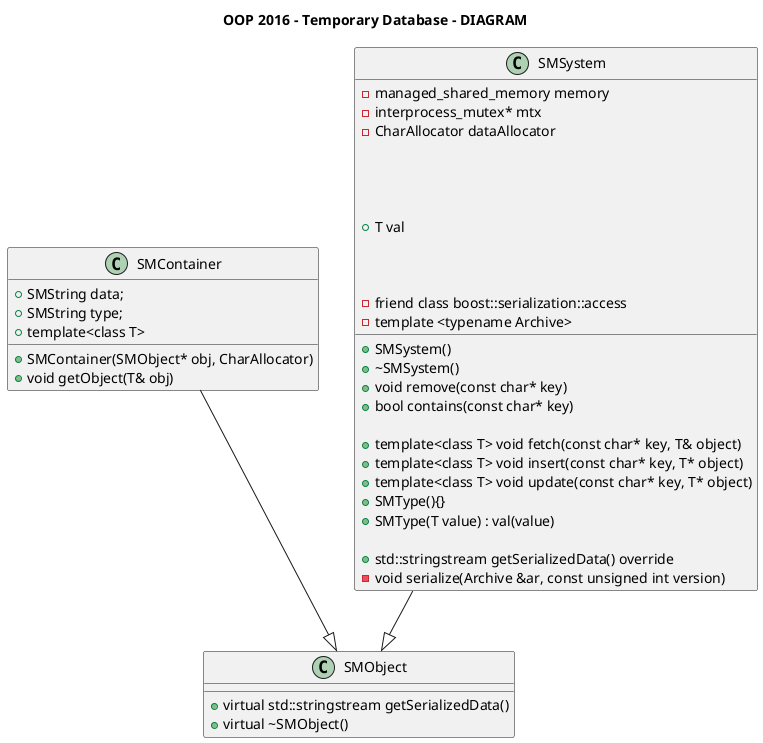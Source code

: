 @startuml
title OOP 2016 - Temporary Database - DIAGRAM 

class SMObject {
      +virtual std::stringstream getSerializedData() 
      +virtual ~SMObject()
}

class SMContainer {
        +SMString data;
        +SMString type;
        +SMContainer(SMObject* obj, CharAllocator)
        +template<class T>
        +void getObject(T& obj)
        
    }

class SMSystem {
       -managed_shared_memory memory
       -interprocess_mutex* mtx
       -CharAllocator dataAllocator

        +SMSystem()
        +~SMSystem()
        +void remove(const char* key)
        +bool contains(const char* key)

        +template<class T> void fetch(const char* key, T& object) 
        +template<class T> void insert(const char* key, T* object) 
        +template<class T> void update(const char* key, T* object) 


        +T val

        +SMType(){}
        +SMType(T value) : val(value)

        +std::stringstream getSerializedData() override 

        -friend class boost::serialization::access
        -template <typename Archive>
        -void serialize(Archive &ar, const unsigned int version)
      
    }
SMSystem--|>SMObject
SMContainer --|> SMObject
@enduml
